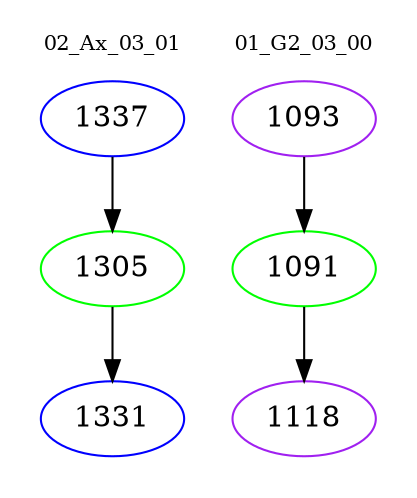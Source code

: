 digraph{
subgraph cluster_0 {
color = white
label = "02_Ax_03_01";
fontsize=10;
T0_1337 [label="1337", color="blue"]
T0_1337 -> T0_1305 [color="black"]
T0_1305 [label="1305", color="green"]
T0_1305 -> T0_1331 [color="black"]
T0_1331 [label="1331", color="blue"]
}
subgraph cluster_1 {
color = white
label = "01_G2_03_00";
fontsize=10;
T1_1093 [label="1093", color="purple"]
T1_1093 -> T1_1091 [color="black"]
T1_1091 [label="1091", color="green"]
T1_1091 -> T1_1118 [color="black"]
T1_1118 [label="1118", color="purple"]
}
}
